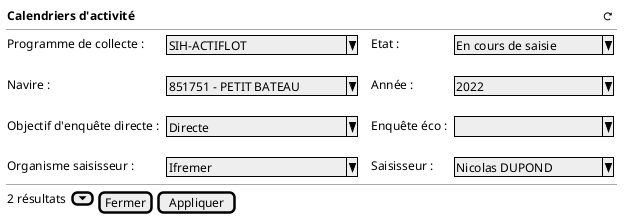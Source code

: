 @startsalt
{

  {<b>Calendriers d'activité                                                                                                                                                      <&reload>}
   --

    {
        Programme de collecte : | . | ^ SIH-ACTIFLOT         ^ | . | . | Etat :   | . | ^En cours de saisie^
        .
        Navire : | . | ^ 851751 - PETIT BATEAU^ | . | . | Année : | . | ^ 2022             ^
        .
        Objectif d'enquête directe :   | . |^ Directe              ^ |  . | . | Enquête éco :   | . | ^                  ^
        .
        Organisme saisisseur :   | . |^ Ifremer              ^ |  . | . | Saisisseur :   | . | ^ Nicolas DUPOND   ^

    }

  --
  {2 résultats  {}[<&caret-bottom>] | [Fermer] | [Appliquer]}}
}
@endsalt
